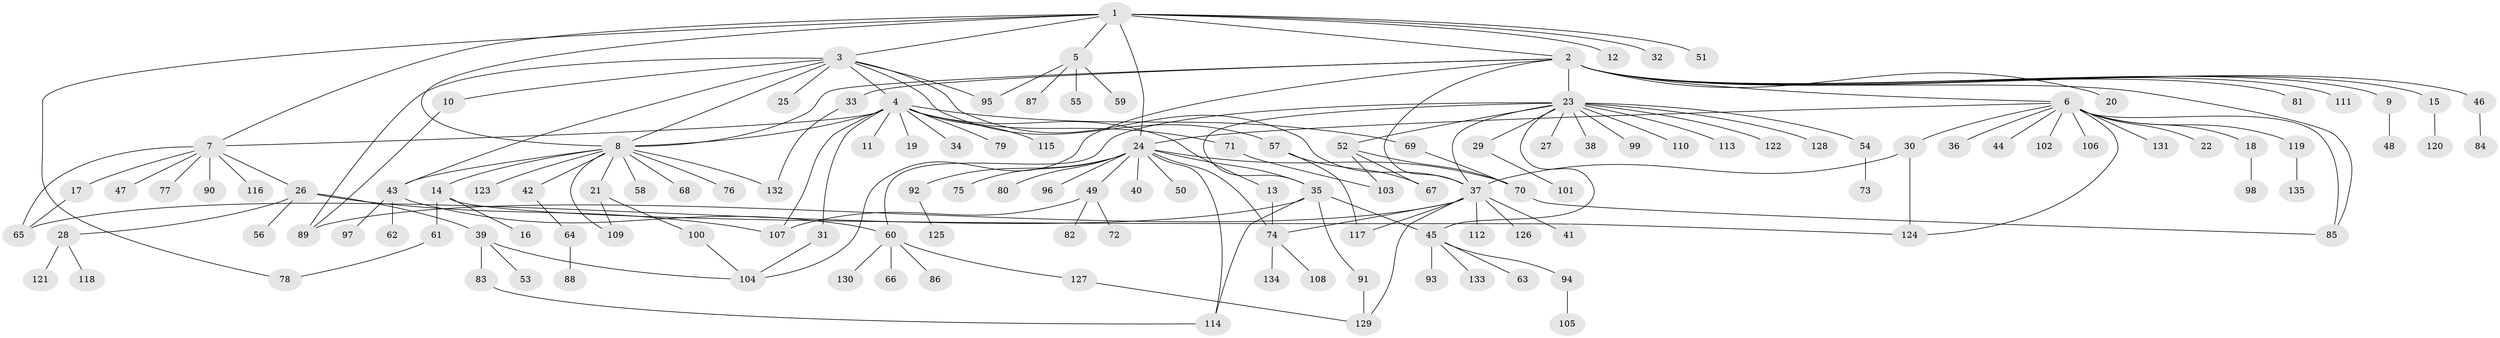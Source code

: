 // coarse degree distribution, {9: 0.009900990099009901, 13: 0.019801980198019802, 8: 0.019801980198019802, 4: 0.0594059405940594, 11: 0.009900990099009901, 12: 0.019801980198019802, 1: 0.6138613861386139, 5: 0.0297029702970297, 2: 0.10891089108910891, 14: 0.009900990099009901, 6: 0.039603960396039604, 3: 0.04950495049504951, 10: 0.009900990099009901}
// Generated by graph-tools (version 1.1) at 2025/51/02/27/25 19:51:59]
// undirected, 135 vertices, 174 edges
graph export_dot {
graph [start="1"]
  node [color=gray90,style=filled];
  1;
  2;
  3;
  4;
  5;
  6;
  7;
  8;
  9;
  10;
  11;
  12;
  13;
  14;
  15;
  16;
  17;
  18;
  19;
  20;
  21;
  22;
  23;
  24;
  25;
  26;
  27;
  28;
  29;
  30;
  31;
  32;
  33;
  34;
  35;
  36;
  37;
  38;
  39;
  40;
  41;
  42;
  43;
  44;
  45;
  46;
  47;
  48;
  49;
  50;
  51;
  52;
  53;
  54;
  55;
  56;
  57;
  58;
  59;
  60;
  61;
  62;
  63;
  64;
  65;
  66;
  67;
  68;
  69;
  70;
  71;
  72;
  73;
  74;
  75;
  76;
  77;
  78;
  79;
  80;
  81;
  82;
  83;
  84;
  85;
  86;
  87;
  88;
  89;
  90;
  91;
  92;
  93;
  94;
  95;
  96;
  97;
  98;
  99;
  100;
  101;
  102;
  103;
  104;
  105;
  106;
  107;
  108;
  109;
  110;
  111;
  112;
  113;
  114;
  115;
  116;
  117;
  118;
  119;
  120;
  121;
  122;
  123;
  124;
  125;
  126;
  127;
  128;
  129;
  130;
  131;
  132;
  133;
  134;
  135;
  1 -- 2;
  1 -- 3;
  1 -- 5;
  1 -- 7;
  1 -- 8;
  1 -- 12;
  1 -- 24;
  1 -- 32;
  1 -- 51;
  1 -- 78;
  2 -- 6;
  2 -- 8;
  2 -- 9;
  2 -- 15;
  2 -- 20;
  2 -- 23;
  2 -- 33;
  2 -- 37;
  2 -- 46;
  2 -- 81;
  2 -- 85;
  2 -- 104;
  2 -- 111;
  3 -- 4;
  3 -- 8;
  3 -- 10;
  3 -- 25;
  3 -- 37;
  3 -- 43;
  3 -- 57;
  3 -- 89;
  3 -- 95;
  4 -- 7;
  4 -- 8;
  4 -- 11;
  4 -- 13;
  4 -- 19;
  4 -- 31;
  4 -- 34;
  4 -- 69;
  4 -- 71;
  4 -- 79;
  4 -- 107;
  4 -- 115;
  5 -- 55;
  5 -- 59;
  5 -- 87;
  5 -- 95;
  6 -- 18;
  6 -- 22;
  6 -- 24;
  6 -- 30;
  6 -- 36;
  6 -- 44;
  6 -- 85;
  6 -- 102;
  6 -- 106;
  6 -- 119;
  6 -- 124;
  6 -- 131;
  7 -- 17;
  7 -- 26;
  7 -- 47;
  7 -- 65;
  7 -- 77;
  7 -- 90;
  7 -- 116;
  8 -- 14;
  8 -- 21;
  8 -- 42;
  8 -- 43;
  8 -- 58;
  8 -- 68;
  8 -- 76;
  8 -- 109;
  8 -- 123;
  8 -- 132;
  9 -- 48;
  10 -- 89;
  13 -- 74;
  14 -- 16;
  14 -- 61;
  14 -- 124;
  15 -- 120;
  17 -- 65;
  18 -- 98;
  21 -- 100;
  21 -- 109;
  23 -- 27;
  23 -- 29;
  23 -- 35;
  23 -- 37;
  23 -- 38;
  23 -- 45;
  23 -- 52;
  23 -- 54;
  23 -- 60;
  23 -- 99;
  23 -- 110;
  23 -- 113;
  23 -- 122;
  23 -- 128;
  24 -- 35;
  24 -- 40;
  24 -- 49;
  24 -- 50;
  24 -- 70;
  24 -- 74;
  24 -- 75;
  24 -- 80;
  24 -- 92;
  24 -- 96;
  24 -- 114;
  26 -- 28;
  26 -- 39;
  26 -- 56;
  26 -- 107;
  28 -- 118;
  28 -- 121;
  29 -- 101;
  30 -- 37;
  30 -- 124;
  31 -- 104;
  33 -- 132;
  35 -- 45;
  35 -- 65;
  35 -- 91;
  35 -- 114;
  37 -- 41;
  37 -- 74;
  37 -- 89;
  37 -- 112;
  37 -- 117;
  37 -- 126;
  37 -- 129;
  39 -- 53;
  39 -- 83;
  39 -- 104;
  42 -- 64;
  43 -- 60;
  43 -- 62;
  43 -- 97;
  45 -- 63;
  45 -- 93;
  45 -- 94;
  45 -- 133;
  46 -- 84;
  49 -- 72;
  49 -- 82;
  49 -- 107;
  52 -- 67;
  52 -- 70;
  52 -- 103;
  54 -- 73;
  57 -- 67;
  57 -- 117;
  60 -- 66;
  60 -- 86;
  60 -- 127;
  60 -- 130;
  61 -- 78;
  64 -- 88;
  69 -- 70;
  70 -- 85;
  71 -- 103;
  74 -- 108;
  74 -- 134;
  83 -- 114;
  91 -- 129;
  92 -- 125;
  94 -- 105;
  100 -- 104;
  119 -- 135;
  127 -- 129;
}
